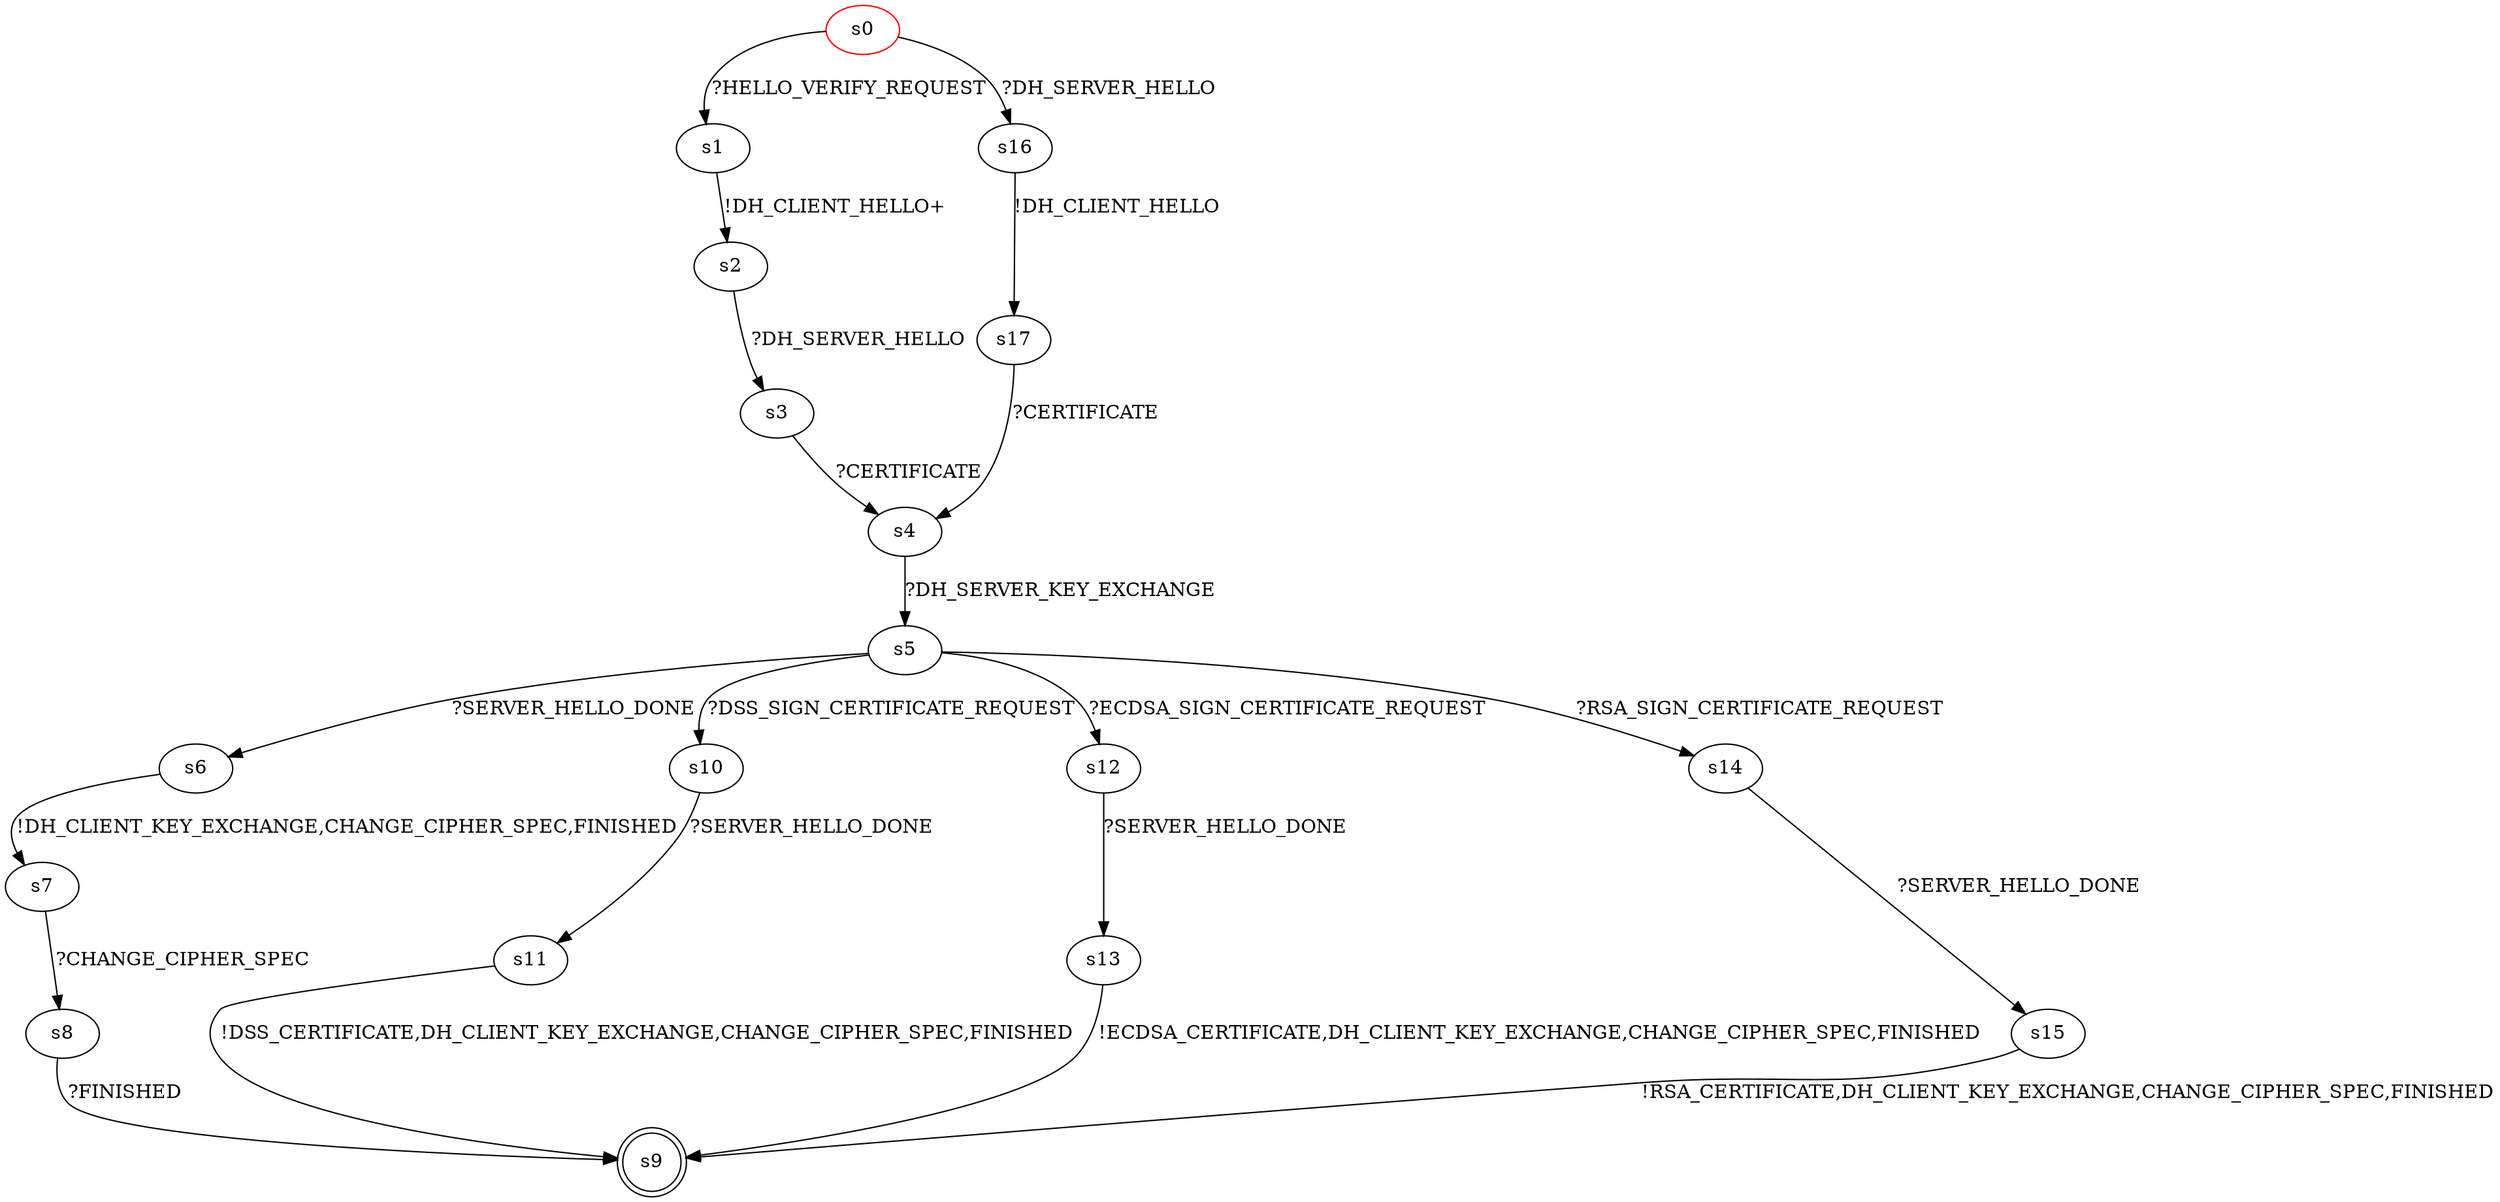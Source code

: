 digraph G {
label=""
s0 [color="red"]
s1
s2
s3
s4
s5
s6
s7
s8
s9
s10
s11
s12
s13
s14
s15
s16
s17
s0 [label="s0"];
s0 -> s1[label="?HELLO_VERIFY_REQUEST"]
s0 -> s16[label="?DH_SERVER_HELLO"]
s1 [label="s1"];
s1 -> s2[label="!DH_CLIENT_HELLO+"]
s2 [label="s2"];
s2 -> s3[label="?DH_SERVER_HELLO"]
s3 [label="s3"];
s3 -> s4[label="?CERTIFICATE"] 
s4 [label="s4"];
s4 -> s5[label="?DH_SERVER_KEY_EXCHANGE"]
s5 [label="s5"];
s5 -> s6[label="?SERVER_HELLO_DONE"]
s5 -> s10[label="?DSS_SIGN_CERTIFICATE_REQUEST"]
s5 -> s12[label="?ECDSA_SIGN_CERTIFICATE_REQUEST"]
s5 -> s14[label="?RSA_SIGN_CERTIFICATE_REQUEST"]
s6 [label="s6"];
s6 -> s7[label="!DH_CLIENT_KEY_EXCHANGE,CHANGE_CIPHER_SPEC,FINISHED"]
s7 [label="s7"];
s7 -> s8[label="?CHANGE_CIPHER_SPEC"]
s8 [label="s8"];
s8 -> s9[label="?FINISHED"]
s9 [label="s9" shape="doublecircle"];
s10 [label="s10"];
s10 -> s11[label="?SERVER_HELLO_DONE"]
s11 [label="s11"];
s11 -> s9[label="!DSS_CERTIFICATE,DH_CLIENT_KEY_EXCHANGE,CHANGE_CIPHER_SPEC,FINISHED"]
s12 [label="s12"];
s12 -> s13[label="?SERVER_HELLO_DONE"]
s13 [label="s13"];
s13 -> s9[label="!ECDSA_CERTIFICATE,DH_CLIENT_KEY_EXCHANGE,CHANGE_CIPHER_SPEC,FINISHED"]
s14 [label="s14"];
s14 -> s15[label="?SERVER_HELLO_DONE"]
s15 [label="s15"];
s15 -> s9[label="!RSA_CERTIFICATE,DH_CLIENT_KEY_EXCHANGE,CHANGE_CIPHER_SPEC,FINISHED"]
s16 [label="s16"];
s16 -> s17[label="!DH_CLIENT_HELLO"]
s17 [label="s17"];
s17 -> s4[label="?CERTIFICATE"]
}